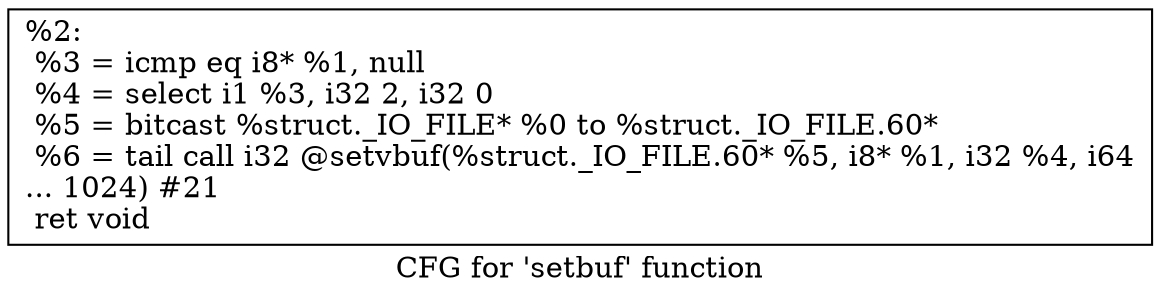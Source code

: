 digraph "CFG for 'setbuf' function" {
	label="CFG for 'setbuf' function";

	Node0x284fc00 [shape=record,label="{%2:\l  %3 = icmp eq i8* %1, null\l  %4 = select i1 %3, i32 2, i32 0\l  %5 = bitcast %struct._IO_FILE* %0 to %struct._IO_FILE.60*\l  %6 = tail call i32 @setvbuf(%struct._IO_FILE.60* %5, i8* %1, i32 %4, i64\l... 1024) #21\l  ret void\l}"];
}
